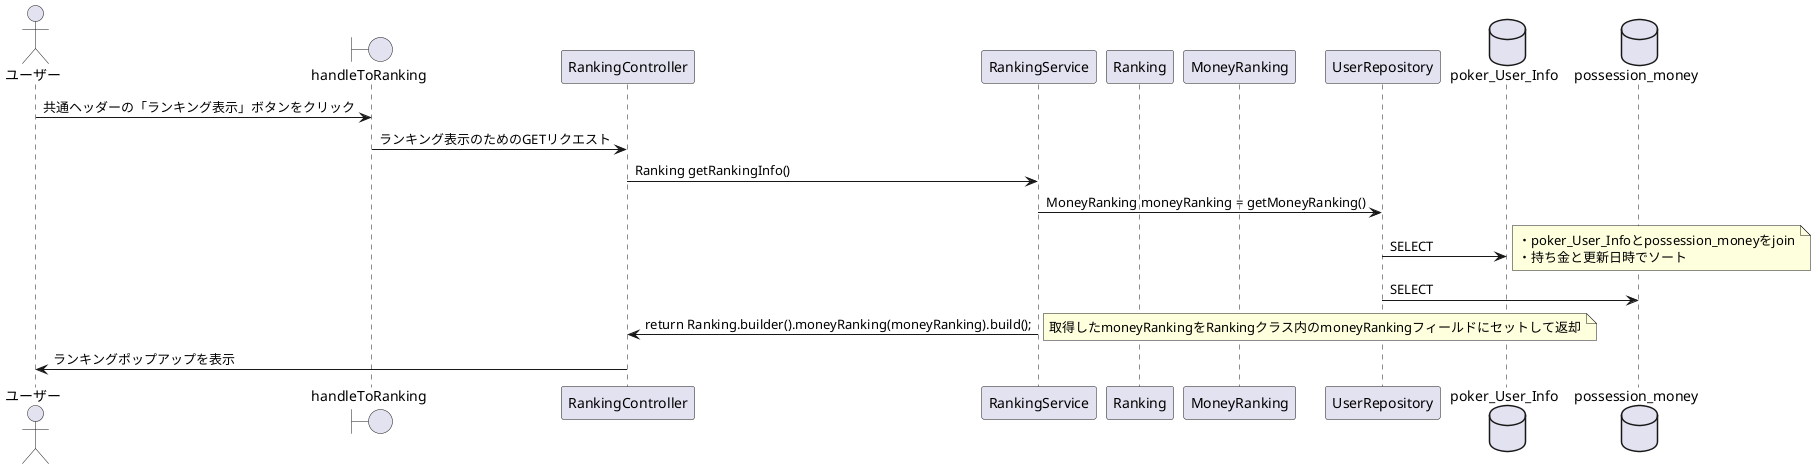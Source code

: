 @startuml

actor ユーザー

boundary handleToRanking
participant RankingController
participant RankingService
participant Ranking
participant MoneyRanking
participant UserRepository
database poker_User_Info
database possession_money

ユーザー -> handleToRanking : 共通ヘッダーの「ランキング表示」ボタンをクリック
handleToRanking -> RankingController : ランキング表示のためのGETリクエスト
RankingController -> RankingService : Ranking getRankingInfo()
RankingService -> UserRepository : MoneyRanking moneyRanking = getMoneyRanking()
UserRepository -> poker_User_Info : SELECT
note right : ・poker_User_Infoとpossession_moneyをjoin\n・持ち金と更新日時でソート
UserRepository -> possession_money : SELECT
RankingService -> RankingController : return Ranking.builder().moneyRanking(moneyRanking).build();
note right : 取得したmoneyRankingをRankingクラス内のmoneyRankingフィールドにセットして返却
RankingController -> ユーザー : ランキングポップアップを表示


@enduml